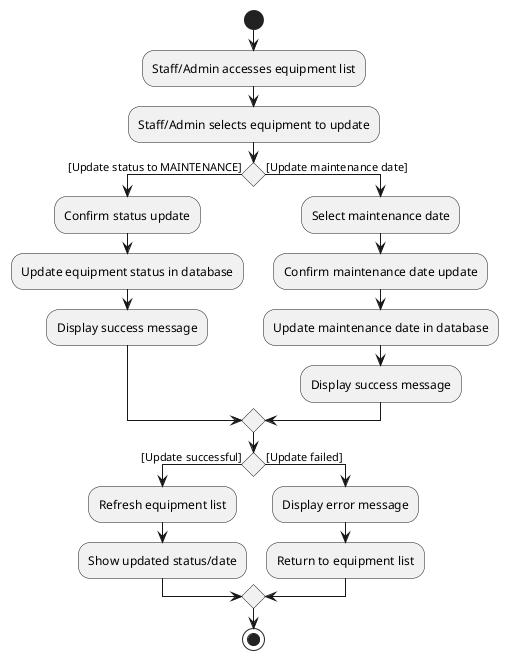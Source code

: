 @startuml Equipment Ticket Activity Diagram

start

:Staff/Admin accesses equipment list;

:Staff/Admin selects equipment to update;

if () then ([Update status to MAINTENANCE])
  :Confirm status update;
  :Update equipment status in database;
  :Display success message;
else ([Update maintenance date])
  :Select maintenance date;
  :Confirm maintenance date update;
  :Update maintenance date in database;
  :Display success message;
endif

if () then ([Update successful])
  :Refresh equipment list;
  :Show updated status/date;
else ([Update failed])
  :Display error message;
  :Return to equipment list;
endif

stop

@enduml 